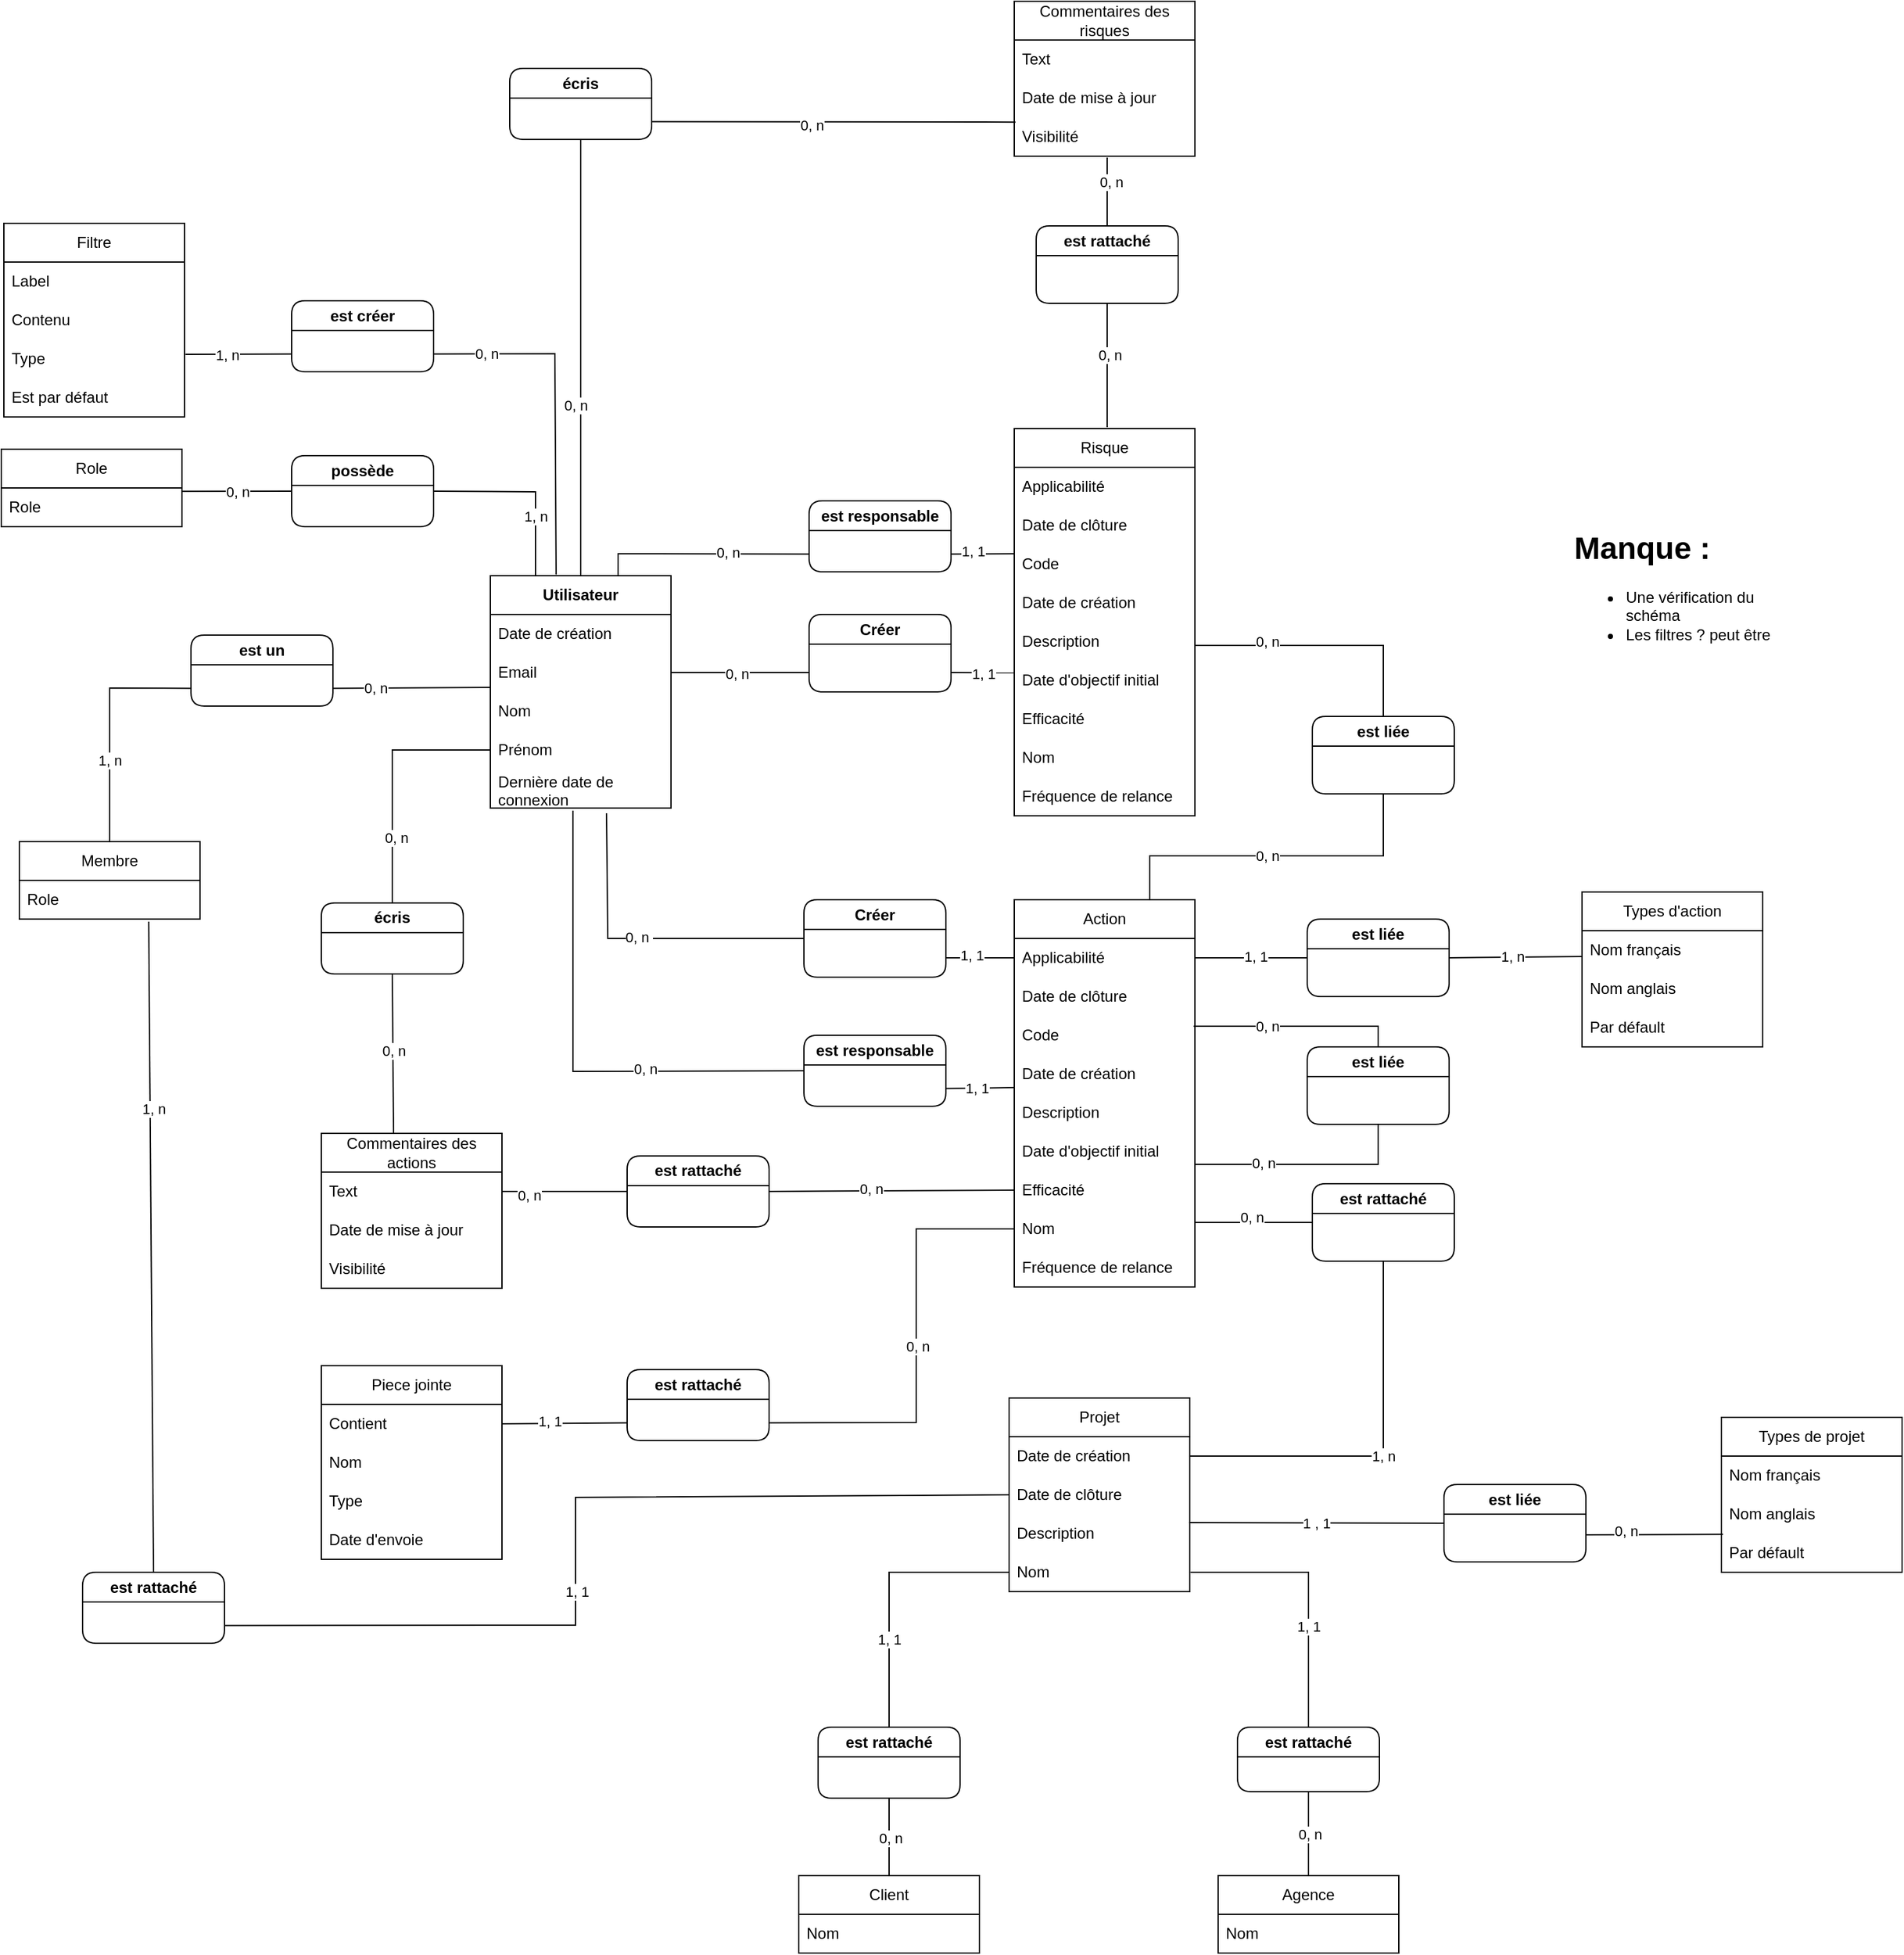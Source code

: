 <mxfile version="24.7.2" type="github">
  <diagram name="Page-1" id="ZFdJO0pUZejw7BOOQ6NN">
    <mxGraphModel dx="1592" dy="2177" grid="0" gridSize="10" guides="1" tooltips="1" connect="1" arrows="1" fold="1" page="1" pageScale="1" pageWidth="827" pageHeight="1169" math="0" shadow="0">
      <root>
        <mxCell id="0" />
        <mxCell id="1" parent="0" />
        <mxCell id="-3NsN8BFS7H7RR-9jjn--8" value="Créer" style="swimlane;whiteSpace=wrap;html=1;rounded=1;" parent="1" vertex="1">
          <mxGeometry x="631" y="344" width="110" height="60" as="geometry" />
        </mxCell>
        <mxCell id="-3NsN8BFS7H7RR-9jjn--9" value="" style="endArrow=none;html=1;rounded=0;exitX=0.643;exitY=1.133;exitDx=0;exitDy=0;entryX=0;entryY=0.5;entryDx=0;entryDy=0;exitPerimeter=0;" parent="1" source="-3NsN8BFS7H7RR-9jjn--22" target="-3NsN8BFS7H7RR-9jjn--8" edge="1">
          <mxGeometry width="50" height="50" relative="1" as="geometry">
            <mxPoint x="190" y="115" as="sourcePoint" />
            <mxPoint x="260" y="115" as="targetPoint" />
            <Array as="points">
              <mxPoint x="479" y="374" />
            </Array>
          </mxGeometry>
        </mxCell>
        <mxCell id="-3NsN8BFS7H7RR-9jjn--23" value="0, n&amp;nbsp;" style="edgeLabel;html=1;align=center;verticalAlign=middle;resizable=0;points=[];" parent="-3NsN8BFS7H7RR-9jjn--9" vertex="1" connectable="0">
          <mxGeometry x="-0.032" y="1" relative="1" as="geometry">
            <mxPoint as="offset" />
          </mxGeometry>
        </mxCell>
        <mxCell id="-3NsN8BFS7H7RR-9jjn--10" value="" style="endArrow=none;html=1;rounded=0;exitX=1;exitY=0.75;exitDx=0;exitDy=0;entryX=0;entryY=0.5;entryDx=0;entryDy=0;" parent="1" source="-3NsN8BFS7H7RR-9jjn--8" target="-3NsN8BFS7H7RR-9jjn--17" edge="1">
          <mxGeometry width="50" height="50" relative="1" as="geometry">
            <mxPoint x="370" y="114.66" as="sourcePoint" />
            <mxPoint x="791" y="407" as="targetPoint" />
          </mxGeometry>
        </mxCell>
        <mxCell id="-3NsN8BFS7H7RR-9jjn--24" value="1, 1" style="edgeLabel;html=1;align=center;verticalAlign=middle;resizable=0;points=[];" parent="-3NsN8BFS7H7RR-9jjn--10" vertex="1" connectable="0">
          <mxGeometry x="-0.256" y="2" relative="1" as="geometry">
            <mxPoint as="offset" />
          </mxGeometry>
        </mxCell>
        <mxCell id="-3NsN8BFS7H7RR-9jjn--12" value="&lt;b&gt;Utilisateur&lt;/b&gt;" style="swimlane;fontStyle=0;childLayout=stackLayout;horizontal=1;startSize=30;horizontalStack=0;resizeParent=1;resizeParentMax=0;resizeLast=0;collapsible=1;marginBottom=0;whiteSpace=wrap;html=1;" parent="1" vertex="1">
          <mxGeometry x="388" y="93" width="140" height="180" as="geometry" />
        </mxCell>
        <mxCell id="-3NsN8BFS7H7RR-9jjn--13" value="Date de création" style="text;strokeColor=none;fillColor=none;align=left;verticalAlign=middle;spacingLeft=4;spacingRight=4;overflow=hidden;points=[[0,0.5],[1,0.5]];portConstraint=eastwest;rotatable=0;whiteSpace=wrap;html=1;" parent="-3NsN8BFS7H7RR-9jjn--12" vertex="1">
          <mxGeometry y="30" width="140" height="30" as="geometry" />
        </mxCell>
        <mxCell id="-3NsN8BFS7H7RR-9jjn--14" value="Email" style="text;strokeColor=none;fillColor=none;align=left;verticalAlign=middle;spacingLeft=4;spacingRight=4;overflow=hidden;points=[[0,0.5],[1,0.5]];portConstraint=eastwest;rotatable=0;whiteSpace=wrap;html=1;" parent="-3NsN8BFS7H7RR-9jjn--12" vertex="1">
          <mxGeometry y="60" width="140" height="30" as="geometry" />
        </mxCell>
        <mxCell id="-3NsN8BFS7H7RR-9jjn--20" value="Nom" style="text;strokeColor=none;fillColor=none;align=left;verticalAlign=middle;spacingLeft=4;spacingRight=4;overflow=hidden;points=[[0,0.5],[1,0.5]];portConstraint=eastwest;rotatable=0;whiteSpace=wrap;html=1;" parent="-3NsN8BFS7H7RR-9jjn--12" vertex="1">
          <mxGeometry y="90" width="140" height="30" as="geometry" />
        </mxCell>
        <mxCell id="-3NsN8BFS7H7RR-9jjn--21" value="Prénom" style="text;strokeColor=none;fillColor=none;align=left;verticalAlign=middle;spacingLeft=4;spacingRight=4;overflow=hidden;points=[[0,0.5],[1,0.5]];portConstraint=eastwest;rotatable=0;whiteSpace=wrap;html=1;" parent="-3NsN8BFS7H7RR-9jjn--12" vertex="1">
          <mxGeometry y="120" width="140" height="30" as="geometry" />
        </mxCell>
        <mxCell id="-3NsN8BFS7H7RR-9jjn--22" value="Dernière date de connexion" style="text;strokeColor=none;fillColor=none;align=left;verticalAlign=middle;spacingLeft=4;spacingRight=4;overflow=hidden;points=[[0,0.5],[1,0.5]];portConstraint=eastwest;rotatable=0;whiteSpace=wrap;html=1;" parent="-3NsN8BFS7H7RR-9jjn--12" vertex="1">
          <mxGeometry y="150" width="140" height="30" as="geometry" />
        </mxCell>
        <mxCell id="-3NsN8BFS7H7RR-9jjn--16" value="Action" style="swimlane;fontStyle=0;childLayout=stackLayout;horizontal=1;startSize=30;horizontalStack=0;resizeParent=1;resizeParentMax=0;resizeLast=0;collapsible=1;marginBottom=0;whiteSpace=wrap;html=1;" parent="1" vertex="1">
          <mxGeometry x="794" y="344" width="140" height="300" as="geometry" />
        </mxCell>
        <mxCell id="-3NsN8BFS7H7RR-9jjn--17" value="Applicabilité" style="text;strokeColor=none;fillColor=none;align=left;verticalAlign=middle;spacingLeft=4;spacingRight=4;overflow=hidden;points=[[0,0.5],[1,0.5]];portConstraint=eastwest;rotatable=0;whiteSpace=wrap;html=1;" parent="-3NsN8BFS7H7RR-9jjn--16" vertex="1">
          <mxGeometry y="30" width="140" height="30" as="geometry" />
        </mxCell>
        <mxCell id="-3NsN8BFS7H7RR-9jjn--18" value="Date de clôture" style="text;strokeColor=none;fillColor=none;align=left;verticalAlign=middle;spacingLeft=4;spacingRight=4;overflow=hidden;points=[[0,0.5],[1,0.5]];portConstraint=eastwest;rotatable=0;whiteSpace=wrap;html=1;" parent="-3NsN8BFS7H7RR-9jjn--16" vertex="1">
          <mxGeometry y="60" width="140" height="30" as="geometry" />
        </mxCell>
        <mxCell id="-3NsN8BFS7H7RR-9jjn--30" value="Code" style="text;strokeColor=none;fillColor=none;align=left;verticalAlign=middle;spacingLeft=4;spacingRight=4;overflow=hidden;points=[[0,0.5],[1,0.5]];portConstraint=eastwest;rotatable=0;whiteSpace=wrap;html=1;" parent="-3NsN8BFS7H7RR-9jjn--16" vertex="1">
          <mxGeometry y="90" width="140" height="30" as="geometry" />
        </mxCell>
        <mxCell id="-3NsN8BFS7H7RR-9jjn--31" value="Date de création" style="text;strokeColor=none;fillColor=none;align=left;verticalAlign=middle;spacingLeft=4;spacingRight=4;overflow=hidden;points=[[0,0.5],[1,0.5]];portConstraint=eastwest;rotatable=0;whiteSpace=wrap;html=1;" parent="-3NsN8BFS7H7RR-9jjn--16" vertex="1">
          <mxGeometry y="120" width="140" height="30" as="geometry" />
        </mxCell>
        <mxCell id="-3NsN8BFS7H7RR-9jjn--32" value="Description" style="text;strokeColor=none;fillColor=none;align=left;verticalAlign=middle;spacingLeft=4;spacingRight=4;overflow=hidden;points=[[0,0.5],[1,0.5]];portConstraint=eastwest;rotatable=0;whiteSpace=wrap;html=1;" parent="-3NsN8BFS7H7RR-9jjn--16" vertex="1">
          <mxGeometry y="150" width="140" height="30" as="geometry" />
        </mxCell>
        <mxCell id="-3NsN8BFS7H7RR-9jjn--34" value="Date d&#39;objectif initial" style="text;strokeColor=none;fillColor=none;align=left;verticalAlign=middle;spacingLeft=4;spacingRight=4;overflow=hidden;points=[[0,0.5],[1,0.5]];portConstraint=eastwest;rotatable=0;whiteSpace=wrap;html=1;" parent="-3NsN8BFS7H7RR-9jjn--16" vertex="1">
          <mxGeometry y="180" width="140" height="30" as="geometry" />
        </mxCell>
        <mxCell id="-3NsN8BFS7H7RR-9jjn--33" value="Efficacité" style="text;strokeColor=none;fillColor=none;align=left;verticalAlign=middle;spacingLeft=4;spacingRight=4;overflow=hidden;points=[[0,0.5],[1,0.5]];portConstraint=eastwest;rotatable=0;whiteSpace=wrap;html=1;" parent="-3NsN8BFS7H7RR-9jjn--16" vertex="1">
          <mxGeometry y="210" width="140" height="30" as="geometry" />
        </mxCell>
        <mxCell id="-3NsN8BFS7H7RR-9jjn--35" value="Nom" style="text;strokeColor=none;fillColor=none;align=left;verticalAlign=middle;spacingLeft=4;spacingRight=4;overflow=hidden;points=[[0,0.5],[1,0.5]];portConstraint=eastwest;rotatable=0;whiteSpace=wrap;html=1;" parent="-3NsN8BFS7H7RR-9jjn--16" vertex="1">
          <mxGeometry y="240" width="140" height="30" as="geometry" />
        </mxCell>
        <mxCell id="-3NsN8BFS7H7RR-9jjn--19" value="Fréquence de relance" style="text;strokeColor=none;fillColor=none;align=left;verticalAlign=middle;spacingLeft=4;spacingRight=4;overflow=hidden;points=[[0,0.5],[1,0.5]];portConstraint=eastwest;rotatable=0;whiteSpace=wrap;html=1;" parent="-3NsN8BFS7H7RR-9jjn--16" vertex="1">
          <mxGeometry y="270" width="140" height="30" as="geometry" />
        </mxCell>
        <mxCell id="-3NsN8BFS7H7RR-9jjn--25" value="Types d&#39;action" style="swimlane;fontStyle=0;childLayout=stackLayout;horizontal=1;startSize=30;horizontalStack=0;resizeParent=1;resizeParentMax=0;resizeLast=0;collapsible=1;marginBottom=0;whiteSpace=wrap;html=1;" parent="1" vertex="1">
          <mxGeometry x="1234" y="338" width="140" height="120" as="geometry" />
        </mxCell>
        <mxCell id="-3NsN8BFS7H7RR-9jjn--26" value="Nom français" style="text;strokeColor=none;fillColor=none;align=left;verticalAlign=middle;spacingLeft=4;spacingRight=4;overflow=hidden;points=[[0,0.5],[1,0.5]];portConstraint=eastwest;rotatable=0;whiteSpace=wrap;html=1;" parent="-3NsN8BFS7H7RR-9jjn--25" vertex="1">
          <mxGeometry y="30" width="140" height="30" as="geometry" />
        </mxCell>
        <mxCell id="-3NsN8BFS7H7RR-9jjn--27" value="Nom anglais" style="text;strokeColor=none;fillColor=none;align=left;verticalAlign=middle;spacingLeft=4;spacingRight=4;overflow=hidden;points=[[0,0.5],[1,0.5]];portConstraint=eastwest;rotatable=0;whiteSpace=wrap;html=1;" parent="-3NsN8BFS7H7RR-9jjn--25" vertex="1">
          <mxGeometry y="60" width="140" height="30" as="geometry" />
        </mxCell>
        <mxCell id="-3NsN8BFS7H7RR-9jjn--28" value="Par défault" style="text;strokeColor=none;fillColor=none;align=left;verticalAlign=middle;spacingLeft=4;spacingRight=4;overflow=hidden;points=[[0,0.5],[1,0.5]];portConstraint=eastwest;rotatable=0;whiteSpace=wrap;html=1;" parent="-3NsN8BFS7H7RR-9jjn--25" vertex="1">
          <mxGeometry y="90" width="140" height="30" as="geometry" />
        </mxCell>
        <mxCell id="-3NsN8BFS7H7RR-9jjn--36" value="est liée" style="swimlane;whiteSpace=wrap;html=1;rounded=1;" parent="1" vertex="1">
          <mxGeometry x="1021" y="359" width="110" height="60" as="geometry">
            <mxRectangle x="650" y="70" width="80" height="30" as="alternateBounds" />
          </mxGeometry>
        </mxCell>
        <mxCell id="-3NsN8BFS7H7RR-9jjn--37" value="" style="endArrow=none;html=1;rounded=0;entryX=0;entryY=0.5;entryDx=0;entryDy=0;exitX=1;exitY=0.5;exitDx=0;exitDy=0;" parent="1" source="-3NsN8BFS7H7RR-9jjn--17" target="-3NsN8BFS7H7RR-9jjn--36" edge="1">
          <mxGeometry width="50" height="50" relative="1" as="geometry">
            <mxPoint x="1225" y="426" as="sourcePoint" />
            <mxPoint x="1291" y="426" as="targetPoint" />
          </mxGeometry>
        </mxCell>
        <mxCell id="-3NsN8BFS7H7RR-9jjn--40" value="1, 1" style="edgeLabel;html=1;align=center;verticalAlign=middle;resizable=0;points=[];" parent="-3NsN8BFS7H7RR-9jjn--37" vertex="1" connectable="0">
          <mxGeometry x="-0.056" y="1" relative="1" as="geometry">
            <mxPoint x="6" as="offset" />
          </mxGeometry>
        </mxCell>
        <mxCell id="-3NsN8BFS7H7RR-9jjn--39" value="" style="endArrow=none;html=1;rounded=0;entryX=0;entryY=0.667;entryDx=0;entryDy=0;entryPerimeter=0;exitX=1;exitY=0.5;exitDx=0;exitDy=0;" parent="1" source="-3NsN8BFS7H7RR-9jjn--36" target="-3NsN8BFS7H7RR-9jjn--26" edge="1">
          <mxGeometry width="50" height="50" relative="1" as="geometry">
            <mxPoint x="1141" y="419" as="sourcePoint" />
            <mxPoint x="1207.44" y="418.67" as="targetPoint" />
          </mxGeometry>
        </mxCell>
        <mxCell id="-3NsN8BFS7H7RR-9jjn--41" value="1, n" style="edgeLabel;html=1;align=center;verticalAlign=middle;resizable=0;points=[];" parent="-3NsN8BFS7H7RR-9jjn--39" vertex="1" connectable="0">
          <mxGeometry x="-0.047" y="1" relative="1" as="geometry">
            <mxPoint as="offset" />
          </mxGeometry>
        </mxCell>
        <mxCell id="-3NsN8BFS7H7RR-9jjn--52" value="est responsable" style="swimlane;whiteSpace=wrap;html=1;rounded=1;" parent="1" vertex="1">
          <mxGeometry x="631" y="449" width="110" height="55" as="geometry" />
        </mxCell>
        <mxCell id="-3NsN8BFS7H7RR-9jjn--55" value="" style="endArrow=none;html=1;rounded=0;exitX=0;exitY=0.5;exitDx=0;exitDy=0;entryX=0.457;entryY=1.067;entryDx=0;entryDy=0;entryPerimeter=0;" parent="1" source="-3NsN8BFS7H7RR-9jjn--52" target="-3NsN8BFS7H7RR-9jjn--22" edge="1">
          <mxGeometry width="50" height="50" relative="1" as="geometry">
            <mxPoint x="70" y="285" as="sourcePoint" />
            <mxPoint x="588" y="485" as="targetPoint" />
            <Array as="points">
              <mxPoint x="452" y="477" />
            </Array>
          </mxGeometry>
        </mxCell>
        <mxCell id="-3NsN8BFS7H7RR-9jjn--57" value="0, n" style="edgeLabel;html=1;align=center;verticalAlign=middle;resizable=0;points=[];" parent="-3NsN8BFS7H7RR-9jjn--55" vertex="1" connectable="0">
          <mxGeometry x="-0.354" y="-2" relative="1" as="geometry">
            <mxPoint as="offset" />
          </mxGeometry>
        </mxCell>
        <mxCell id="-3NsN8BFS7H7RR-9jjn--56" value="" style="endArrow=none;html=1;rounded=0;exitX=1;exitY=0.75;exitDx=0;exitDy=0;entryX=-0.003;entryY=0.852;entryDx=0;entryDy=0;entryPerimeter=0;" parent="1" source="-3NsN8BFS7H7RR-9jjn--52" target="-3NsN8BFS7H7RR-9jjn--31" edge="1">
          <mxGeometry width="50" height="50" relative="1" as="geometry">
            <mxPoint x="400" y="355" as="sourcePoint" />
            <mxPoint x="450" y="305" as="targetPoint" />
          </mxGeometry>
        </mxCell>
        <mxCell id="-3NsN8BFS7H7RR-9jjn--58" value="1, 1" style="edgeLabel;html=1;align=center;verticalAlign=middle;resizable=0;points=[];" parent="-3NsN8BFS7H7RR-9jjn--56" vertex="1" connectable="0">
          <mxGeometry x="-0.081" relative="1" as="geometry">
            <mxPoint as="offset" />
          </mxGeometry>
        </mxCell>
        <mxCell id="E-85xq4SFrMvQbJ6x1ry-11" value="Projet" style="swimlane;fontStyle=0;childLayout=stackLayout;horizontal=1;startSize=30;horizontalStack=0;resizeParent=1;resizeParentMax=0;resizeLast=0;collapsible=1;marginBottom=0;whiteSpace=wrap;html=1;" parent="1" vertex="1">
          <mxGeometry x="790" y="730" width="140" height="150" as="geometry" />
        </mxCell>
        <mxCell id="E-85xq4SFrMvQbJ6x1ry-22" value="Date de création" style="text;strokeColor=none;fillColor=none;align=left;verticalAlign=middle;spacingLeft=4;spacingRight=4;overflow=hidden;points=[[0,0.5],[1,0.5]];portConstraint=eastwest;rotatable=0;whiteSpace=wrap;html=1;" parent="E-85xq4SFrMvQbJ6x1ry-11" vertex="1">
          <mxGeometry y="30" width="140" height="30" as="geometry" />
        </mxCell>
        <mxCell id="E-85xq4SFrMvQbJ6x1ry-13" value="Date de clôture" style="text;strokeColor=none;fillColor=none;align=left;verticalAlign=middle;spacingLeft=4;spacingRight=4;overflow=hidden;points=[[0,0.5],[1,0.5]];portConstraint=eastwest;rotatable=0;whiteSpace=wrap;html=1;" parent="E-85xq4SFrMvQbJ6x1ry-11" vertex="1">
          <mxGeometry y="60" width="140" height="30" as="geometry" />
        </mxCell>
        <mxCell id="E-85xq4SFrMvQbJ6x1ry-14" value="Description" style="text;strokeColor=none;fillColor=none;align=left;verticalAlign=middle;spacingLeft=4;spacingRight=4;overflow=hidden;points=[[0,0.5],[1,0.5]];portConstraint=eastwest;rotatable=0;whiteSpace=wrap;html=1;" parent="E-85xq4SFrMvQbJ6x1ry-11" vertex="1">
          <mxGeometry y="90" width="140" height="30" as="geometry" />
        </mxCell>
        <mxCell id="E-85xq4SFrMvQbJ6x1ry-17" value="Nom" style="text;strokeColor=none;fillColor=none;align=left;verticalAlign=middle;spacingLeft=4;spacingRight=4;overflow=hidden;points=[[0,0.5],[1,0.5]];portConstraint=eastwest;rotatable=0;whiteSpace=wrap;html=1;" parent="E-85xq4SFrMvQbJ6x1ry-11" vertex="1">
          <mxGeometry y="120" width="140" height="30" as="geometry" />
        </mxCell>
        <mxCell id="E-85xq4SFrMvQbJ6x1ry-23" value="Client" style="swimlane;fontStyle=0;childLayout=stackLayout;horizontal=1;startSize=30;horizontalStack=0;resizeParent=1;resizeParentMax=0;resizeLast=0;collapsible=1;marginBottom=0;whiteSpace=wrap;html=1;" parent="1" vertex="1">
          <mxGeometry x="627" y="1100" width="140" height="60" as="geometry" />
        </mxCell>
        <mxCell id="E-85xq4SFrMvQbJ6x1ry-24" value="Nom" style="text;strokeColor=none;fillColor=none;align=left;verticalAlign=middle;spacingLeft=4;spacingRight=4;overflow=hidden;points=[[0,0.5],[1,0.5]];portConstraint=eastwest;rotatable=0;whiteSpace=wrap;html=1;" parent="E-85xq4SFrMvQbJ6x1ry-23" vertex="1">
          <mxGeometry y="30" width="140" height="30" as="geometry" />
        </mxCell>
        <mxCell id="E-85xq4SFrMvQbJ6x1ry-27" value="est rattaché" style="swimlane;whiteSpace=wrap;html=1;rounded=1;" parent="1" vertex="1">
          <mxGeometry x="642" y="985" width="110" height="55" as="geometry" />
        </mxCell>
        <mxCell id="E-85xq4SFrMvQbJ6x1ry-33" value="" style="endArrow=none;html=1;rounded=0;entryX=0.5;entryY=0;entryDx=0;entryDy=0;exitX=0;exitY=0.5;exitDx=0;exitDy=0;" parent="1" source="E-85xq4SFrMvQbJ6x1ry-17" target="E-85xq4SFrMvQbJ6x1ry-27" edge="1">
          <mxGeometry width="50" height="50" relative="1" as="geometry">
            <mxPoint x="790" y="870" as="sourcePoint" />
            <mxPoint x="740" y="950" as="targetPoint" />
            <Array as="points">
              <mxPoint x="697" y="865" />
            </Array>
          </mxGeometry>
        </mxCell>
        <mxCell id="E-85xq4SFrMvQbJ6x1ry-35" value="1, 1" style="edgeLabel;html=1;align=center;verticalAlign=middle;resizable=0;points=[];" parent="E-85xq4SFrMvQbJ6x1ry-33" vertex="1" connectable="0">
          <mxGeometry x="-0.133" y="3" relative="1" as="geometry">
            <mxPoint x="-1" y="49" as="offset" />
          </mxGeometry>
        </mxCell>
        <mxCell id="E-85xq4SFrMvQbJ6x1ry-34" value="" style="endArrow=none;html=1;rounded=0;entryX=0;entryY=0.5;entryDx=0;entryDy=0;exitX=0.5;exitY=1;exitDx=0;exitDy=0;" parent="1" source="E-85xq4SFrMvQbJ6x1ry-27" edge="1">
          <mxGeometry width="50" height="50" relative="1" as="geometry">
            <mxPoint x="630" y="1060" as="sourcePoint" />
            <mxPoint x="697" y="1100" as="targetPoint" />
          </mxGeometry>
        </mxCell>
        <mxCell id="E-85xq4SFrMvQbJ6x1ry-36" value="0, n" style="edgeLabel;html=1;align=center;verticalAlign=middle;resizable=0;points=[];" parent="E-85xq4SFrMvQbJ6x1ry-34" vertex="1" connectable="0">
          <mxGeometry x="0.019" y="1" relative="1" as="geometry">
            <mxPoint as="offset" />
          </mxGeometry>
        </mxCell>
        <mxCell id="E-85xq4SFrMvQbJ6x1ry-43" value="Agence" style="swimlane;fontStyle=0;childLayout=stackLayout;horizontal=1;startSize=30;horizontalStack=0;resizeParent=1;resizeParentMax=0;resizeLast=0;collapsible=1;marginBottom=0;whiteSpace=wrap;html=1;" parent="1" vertex="1">
          <mxGeometry x="952" y="1100" width="140" height="60" as="geometry" />
        </mxCell>
        <mxCell id="E-85xq4SFrMvQbJ6x1ry-44" value="Nom" style="text;strokeColor=none;fillColor=none;align=left;verticalAlign=middle;spacingLeft=4;spacingRight=4;overflow=hidden;points=[[0,0.5],[1,0.5]];portConstraint=eastwest;rotatable=0;whiteSpace=wrap;html=1;" parent="E-85xq4SFrMvQbJ6x1ry-43" vertex="1">
          <mxGeometry y="30" width="140" height="30" as="geometry" />
        </mxCell>
        <mxCell id="E-85xq4SFrMvQbJ6x1ry-45" value="est rattaché" style="swimlane;whiteSpace=wrap;html=1;rounded=1;" parent="1" vertex="1">
          <mxGeometry x="967" y="985" width="110" height="50" as="geometry" />
        </mxCell>
        <mxCell id="E-85xq4SFrMvQbJ6x1ry-46" value="" style="endArrow=none;html=1;rounded=0;entryX=0.5;entryY=0;entryDx=0;entryDy=0;exitX=1.005;exitY=0.498;exitDx=0;exitDy=0;exitPerimeter=0;" parent="1" source="E-85xq4SFrMvQbJ6x1ry-17" target="E-85xq4SFrMvQbJ6x1ry-45" edge="1">
          <mxGeometry width="50" height="50" relative="1" as="geometry">
            <mxPoint x="930" y="873" as="sourcePoint" />
            <mxPoint x="1040" y="920" as="targetPoint" />
            <Array as="points">
              <mxPoint x="1022" y="865" />
            </Array>
          </mxGeometry>
        </mxCell>
        <mxCell id="E-85xq4SFrMvQbJ6x1ry-47" value="1, 1" style="edgeLabel;html=1;align=center;verticalAlign=middle;resizable=0;points=[];" parent="E-85xq4SFrMvQbJ6x1ry-46" vertex="1" connectable="0">
          <mxGeometry x="-0.133" y="3" relative="1" as="geometry">
            <mxPoint x="-3" y="42" as="offset" />
          </mxGeometry>
        </mxCell>
        <mxCell id="E-85xq4SFrMvQbJ6x1ry-48" value="" style="endArrow=none;html=1;rounded=0;entryX=0.5;entryY=0;entryDx=0;entryDy=0;exitX=0.5;exitY=1;exitDx=0;exitDy=0;" parent="1" source="E-85xq4SFrMvQbJ6x1ry-45" target="E-85xq4SFrMvQbJ6x1ry-43" edge="1">
          <mxGeometry width="50" height="50" relative="1" as="geometry">
            <mxPoint x="1110" y="985" as="sourcePoint" />
            <mxPoint x="1160" y="935" as="targetPoint" />
          </mxGeometry>
        </mxCell>
        <mxCell id="E-85xq4SFrMvQbJ6x1ry-49" value="0, n" style="edgeLabel;html=1;align=center;verticalAlign=middle;resizable=0;points=[];" parent="E-85xq4SFrMvQbJ6x1ry-48" vertex="1" connectable="0">
          <mxGeometry x="0.019" y="1" relative="1" as="geometry">
            <mxPoint as="offset" />
          </mxGeometry>
        </mxCell>
        <mxCell id="E-85xq4SFrMvQbJ6x1ry-51" value="est rattaché" style="swimlane;whiteSpace=wrap;html=1;rounded=1;" parent="1" vertex="1">
          <mxGeometry x="1025" y="564" width="110" height="60" as="geometry" />
        </mxCell>
        <mxCell id="E-85xq4SFrMvQbJ6x1ry-52" value="" style="endArrow=none;html=1;rounded=0;exitX=0;exitY=0.5;exitDx=0;exitDy=0;entryX=0.997;entryY=0.333;entryDx=0;entryDy=0;entryPerimeter=0;" parent="1" source="E-85xq4SFrMvQbJ6x1ry-51" target="-3NsN8BFS7H7RR-9jjn--35" edge="1">
          <mxGeometry width="50" height="50" relative="1" as="geometry">
            <mxPoint x="1025" y="592" as="sourcePoint" />
            <mxPoint x="936" y="596" as="targetPoint" />
            <Array as="points" />
          </mxGeometry>
        </mxCell>
        <mxCell id="E-85xq4SFrMvQbJ6x1ry-54" value="0, n" style="edgeLabel;html=1;align=center;verticalAlign=middle;resizable=0;points=[];" parent="E-85xq4SFrMvQbJ6x1ry-52" vertex="1" connectable="0">
          <mxGeometry x="0.631" y="-1" relative="1" as="geometry">
            <mxPoint x="27" y="-3" as="offset" />
          </mxGeometry>
        </mxCell>
        <mxCell id="E-85xq4SFrMvQbJ6x1ry-53" value="1, n" style="endArrow=none;html=1;rounded=0;exitX=1;exitY=0.5;exitDx=0;exitDy=0;entryX=0.5;entryY=1;entryDx=0;entryDy=0;" parent="1" source="E-85xq4SFrMvQbJ6x1ry-22" target="E-85xq4SFrMvQbJ6x1ry-51" edge="1">
          <mxGeometry width="50" height="50" relative="1" as="geometry">
            <mxPoint x="700" y="570" as="sourcePoint" />
            <mxPoint x="700" y="470" as="targetPoint" />
            <Array as="points">
              <mxPoint x="1080" y="775" />
            </Array>
          </mxGeometry>
        </mxCell>
        <mxCell id="bqUakioBBGIHNV2r9d7I-1" value="Risque" style="swimlane;fontStyle=0;childLayout=stackLayout;horizontal=1;startSize=30;horizontalStack=0;resizeParent=1;resizeParentMax=0;resizeLast=0;collapsible=1;marginBottom=0;whiteSpace=wrap;html=1;" parent="1" vertex="1">
          <mxGeometry x="794" y="-21" width="140" height="300" as="geometry" />
        </mxCell>
        <mxCell id="bqUakioBBGIHNV2r9d7I-2" value="Applicabilité" style="text;strokeColor=none;fillColor=none;align=left;verticalAlign=middle;spacingLeft=4;spacingRight=4;overflow=hidden;points=[[0,0.5],[1,0.5]];portConstraint=eastwest;rotatable=0;whiteSpace=wrap;html=1;" parent="bqUakioBBGIHNV2r9d7I-1" vertex="1">
          <mxGeometry y="30" width="140" height="30" as="geometry" />
        </mxCell>
        <mxCell id="bqUakioBBGIHNV2r9d7I-3" value="Date de clôture" style="text;strokeColor=none;fillColor=none;align=left;verticalAlign=middle;spacingLeft=4;spacingRight=4;overflow=hidden;points=[[0,0.5],[1,0.5]];portConstraint=eastwest;rotatable=0;whiteSpace=wrap;html=1;" parent="bqUakioBBGIHNV2r9d7I-1" vertex="1">
          <mxGeometry y="60" width="140" height="30" as="geometry" />
        </mxCell>
        <mxCell id="bqUakioBBGIHNV2r9d7I-4" value="Code" style="text;strokeColor=none;fillColor=none;align=left;verticalAlign=middle;spacingLeft=4;spacingRight=4;overflow=hidden;points=[[0,0.5],[1,0.5]];portConstraint=eastwest;rotatable=0;whiteSpace=wrap;html=1;" parent="bqUakioBBGIHNV2r9d7I-1" vertex="1">
          <mxGeometry y="90" width="140" height="30" as="geometry" />
        </mxCell>
        <mxCell id="bqUakioBBGIHNV2r9d7I-5" value="Date de création" style="text;strokeColor=none;fillColor=none;align=left;verticalAlign=middle;spacingLeft=4;spacingRight=4;overflow=hidden;points=[[0,0.5],[1,0.5]];portConstraint=eastwest;rotatable=0;whiteSpace=wrap;html=1;" parent="bqUakioBBGIHNV2r9d7I-1" vertex="1">
          <mxGeometry y="120" width="140" height="30" as="geometry" />
        </mxCell>
        <mxCell id="bqUakioBBGIHNV2r9d7I-6" value="Description" style="text;strokeColor=none;fillColor=none;align=left;verticalAlign=middle;spacingLeft=4;spacingRight=4;overflow=hidden;points=[[0,0.5],[1,0.5]];portConstraint=eastwest;rotatable=0;whiteSpace=wrap;html=1;" parent="bqUakioBBGIHNV2r9d7I-1" vertex="1">
          <mxGeometry y="150" width="140" height="30" as="geometry" />
        </mxCell>
        <mxCell id="bqUakioBBGIHNV2r9d7I-7" value="Date d&#39;objectif initial" style="text;strokeColor=none;fillColor=none;align=left;verticalAlign=middle;spacingLeft=4;spacingRight=4;overflow=hidden;points=[[0,0.5],[1,0.5]];portConstraint=eastwest;rotatable=0;whiteSpace=wrap;html=1;" parent="bqUakioBBGIHNV2r9d7I-1" vertex="1">
          <mxGeometry y="180" width="140" height="30" as="geometry" />
        </mxCell>
        <mxCell id="bqUakioBBGIHNV2r9d7I-8" value="Efficacité" style="text;strokeColor=none;fillColor=none;align=left;verticalAlign=middle;spacingLeft=4;spacingRight=4;overflow=hidden;points=[[0,0.5],[1,0.5]];portConstraint=eastwest;rotatable=0;whiteSpace=wrap;html=1;" parent="bqUakioBBGIHNV2r9d7I-1" vertex="1">
          <mxGeometry y="210" width="140" height="30" as="geometry" />
        </mxCell>
        <mxCell id="bqUakioBBGIHNV2r9d7I-9" value="Nom" style="text;strokeColor=none;fillColor=none;align=left;verticalAlign=middle;spacingLeft=4;spacingRight=4;overflow=hidden;points=[[0,0.5],[1,0.5]];portConstraint=eastwest;rotatable=0;whiteSpace=wrap;html=1;" parent="bqUakioBBGIHNV2r9d7I-1" vertex="1">
          <mxGeometry y="240" width="140" height="30" as="geometry" />
        </mxCell>
        <mxCell id="bqUakioBBGIHNV2r9d7I-10" value="Fréquence de relance" style="text;strokeColor=none;fillColor=none;align=left;verticalAlign=middle;spacingLeft=4;spacingRight=4;overflow=hidden;points=[[0,0.5],[1,0.5]];portConstraint=eastwest;rotatable=0;whiteSpace=wrap;html=1;" parent="bqUakioBBGIHNV2r9d7I-1" vertex="1">
          <mxGeometry y="270" width="140" height="30" as="geometry" />
        </mxCell>
        <mxCell id="bqUakioBBGIHNV2r9d7I-11" value="Créer" style="swimlane;whiteSpace=wrap;html=1;rounded=1;" parent="1" vertex="1">
          <mxGeometry x="635" y="123" width="110" height="60" as="geometry" />
        </mxCell>
        <mxCell id="bqUakioBBGIHNV2r9d7I-16" value="est responsable" style="swimlane;whiteSpace=wrap;html=1;rounded=1;" parent="1" vertex="1">
          <mxGeometry x="635" y="35" width="110" height="55" as="geometry">
            <mxRectangle x="635" y="35" width="120" height="26" as="alternateBounds" />
          </mxGeometry>
        </mxCell>
        <mxCell id="bqUakioBBGIHNV2r9d7I-21" value="" style="endArrow=none;html=1;rounded=0;exitX=1;exitY=0.5;exitDx=0;exitDy=0;entryX=0;entryY=0.75;entryDx=0;entryDy=0;" parent="1" source="-3NsN8BFS7H7RR-9jjn--14" target="bqUakioBBGIHNV2r9d7I-11" edge="1">
          <mxGeometry width="50" height="50" relative="1" as="geometry">
            <mxPoint x="528" y="140" as="sourcePoint" />
            <mxPoint x="634" y="140" as="targetPoint" />
          </mxGeometry>
        </mxCell>
        <mxCell id="bqUakioBBGIHNV2r9d7I-27" value="0, n" style="edgeLabel;html=1;align=center;verticalAlign=middle;resizable=0;points=[];" parent="bqUakioBBGIHNV2r9d7I-21" vertex="1" connectable="0">
          <mxGeometry x="-0.054" y="-1" relative="1" as="geometry">
            <mxPoint as="offset" />
          </mxGeometry>
        </mxCell>
        <mxCell id="bqUakioBBGIHNV2r9d7I-22" value="" style="endArrow=none;html=1;rounded=0;entryX=-0.001;entryY=0.306;entryDx=0;entryDy=0;entryPerimeter=0;exitX=1;exitY=0.75;exitDx=0;exitDy=0;" parent="1" source="bqUakioBBGIHNV2r9d7I-11" target="bqUakioBBGIHNV2r9d7I-7" edge="1">
          <mxGeometry width="50" height="50" relative="1" as="geometry">
            <mxPoint x="766" y="143" as="sourcePoint" />
            <mxPoint x="794" y="167" as="targetPoint" />
          </mxGeometry>
        </mxCell>
        <mxCell id="bqUakioBBGIHNV2r9d7I-29" value="1, 1" style="edgeLabel;html=1;align=center;verticalAlign=middle;resizable=0;points=[];" parent="bqUakioBBGIHNV2r9d7I-22" vertex="1" connectable="0">
          <mxGeometry x="0.008" y="-1" relative="1" as="geometry">
            <mxPoint as="offset" />
          </mxGeometry>
        </mxCell>
        <mxCell id="bqUakioBBGIHNV2r9d7I-23" value="" style="endArrow=none;html=1;rounded=0;entryX=0;entryY=0.75;entryDx=0;entryDy=0;exitX=0.707;exitY=0;exitDx=0;exitDy=0;exitPerimeter=0;" parent="1" source="-3NsN8BFS7H7RR-9jjn--12" target="bqUakioBBGIHNV2r9d7I-16" edge="1">
          <mxGeometry width="50" height="50" relative="1" as="geometry">
            <mxPoint x="487" y="89" as="sourcePoint" />
            <mxPoint x="487" y="63" as="targetPoint" />
            <Array as="points">
              <mxPoint x="487" y="76" />
            </Array>
          </mxGeometry>
        </mxCell>
        <mxCell id="bqUakioBBGIHNV2r9d7I-26" value="0, n" style="edgeLabel;html=1;align=center;verticalAlign=middle;resizable=0;points=[];" parent="bqUakioBBGIHNV2r9d7I-23" vertex="1" connectable="0">
          <mxGeometry x="0.233" y="1" relative="1" as="geometry">
            <mxPoint as="offset" />
          </mxGeometry>
        </mxCell>
        <mxCell id="bqUakioBBGIHNV2r9d7I-25" value="" style="endArrow=none;html=1;rounded=0;exitX=1;exitY=0.75;exitDx=0;exitDy=0;" parent="1" source="bqUakioBBGIHNV2r9d7I-16" edge="1">
          <mxGeometry width="50" height="50" relative="1" as="geometry">
            <mxPoint x="752" y="65" as="sourcePoint" />
            <mxPoint x="794" y="76" as="targetPoint" />
          </mxGeometry>
        </mxCell>
        <mxCell id="bqUakioBBGIHNV2r9d7I-28" value="1, 1" style="edgeLabel;html=1;align=center;verticalAlign=middle;resizable=0;points=[];" parent="bqUakioBBGIHNV2r9d7I-25" vertex="1" connectable="0">
          <mxGeometry x="-0.304" y="2" relative="1" as="geometry">
            <mxPoint as="offset" />
          </mxGeometry>
        </mxCell>
        <mxCell id="bqUakioBBGIHNV2r9d7I-30" value="est liée" style="swimlane;whiteSpace=wrap;html=1;rounded=1;" parent="1" vertex="1">
          <mxGeometry x="1021" y="458" width="110" height="60" as="geometry">
            <mxRectangle x="650" y="70" width="80" height="30" as="alternateBounds" />
          </mxGeometry>
        </mxCell>
        <mxCell id="bqUakioBBGIHNV2r9d7I-35" value="" style="endArrow=none;html=1;rounded=0;entryX=0.5;entryY=1;entryDx=0;entryDy=0;exitX=1;exitY=0.832;exitDx=0;exitDy=0;exitPerimeter=0;" parent="1" source="-3NsN8BFS7H7RR-9jjn--34" target="bqUakioBBGIHNV2r9d7I-30" edge="1">
          <mxGeometry width="50" height="50" relative="1" as="geometry">
            <mxPoint x="934" y="554" as="sourcePoint" />
            <mxPoint x="984" y="504" as="targetPoint" />
            <Array as="points">
              <mxPoint x="1076" y="549" />
            </Array>
          </mxGeometry>
        </mxCell>
        <mxCell id="bqUakioBBGIHNV2r9d7I-37" value="0, n" style="edgeLabel;html=1;align=center;verticalAlign=middle;resizable=0;points=[];" parent="bqUakioBBGIHNV2r9d7I-35" vertex="1" connectable="0">
          <mxGeometry x="-0.391" y="1" relative="1" as="geometry">
            <mxPoint as="offset" />
          </mxGeometry>
        </mxCell>
        <mxCell id="bqUakioBBGIHNV2r9d7I-36" value="" style="endArrow=none;html=1;rounded=0;entryX=0.5;entryY=0;entryDx=0;entryDy=0;exitX=0.993;exitY=0.267;exitDx=0;exitDy=0;exitPerimeter=0;" parent="1" source="-3NsN8BFS7H7RR-9jjn--30" target="bqUakioBBGIHNV2r9d7I-30" edge="1">
          <mxGeometry width="50" height="50" relative="1" as="geometry">
            <mxPoint x="934" y="458" as="sourcePoint" />
            <mxPoint x="984" y="408" as="targetPoint" />
            <Array as="points">
              <mxPoint x="1076" y="442" />
            </Array>
          </mxGeometry>
        </mxCell>
        <mxCell id="bqUakioBBGIHNV2r9d7I-38" value="0, n" style="edgeLabel;html=1;align=center;verticalAlign=middle;resizable=0;points=[];" parent="bqUakioBBGIHNV2r9d7I-36" vertex="1" connectable="0">
          <mxGeometry x="-0.292" relative="1" as="geometry">
            <mxPoint as="offset" />
          </mxGeometry>
        </mxCell>
        <mxCell id="bqUakioBBGIHNV2r9d7I-39" value="est liée" style="swimlane;whiteSpace=wrap;html=1;rounded=1;" parent="1" vertex="1">
          <mxGeometry x="1025" y="202" width="110" height="60" as="geometry">
            <mxRectangle x="650" y="70" width="80" height="30" as="alternateBounds" />
          </mxGeometry>
        </mxCell>
        <mxCell id="bqUakioBBGIHNV2r9d7I-40" value="" style="endArrow=none;html=1;rounded=0;entryX=0.5;entryY=0;entryDx=0;entryDy=0;" parent="1" target="bqUakioBBGIHNV2r9d7I-39" edge="1">
          <mxGeometry width="50" height="50" relative="1" as="geometry">
            <mxPoint x="934" y="147" as="sourcePoint" />
            <mxPoint x="984" y="97" as="targetPoint" />
            <Array as="points">
              <mxPoint x="1080" y="147" />
            </Array>
          </mxGeometry>
        </mxCell>
        <mxCell id="bqUakioBBGIHNV2r9d7I-43" value="0, n" style="edgeLabel;html=1;align=center;verticalAlign=middle;resizable=0;points=[];" parent="bqUakioBBGIHNV2r9d7I-40" vertex="1" connectable="0">
          <mxGeometry x="-0.443" y="3" relative="1" as="geometry">
            <mxPoint as="offset" />
          </mxGeometry>
        </mxCell>
        <mxCell id="bqUakioBBGIHNV2r9d7I-41" value="" style="endArrow=none;html=1;rounded=0;entryX=0.5;entryY=1;entryDx=0;entryDy=0;exitX=0.75;exitY=0;exitDx=0;exitDy=0;" parent="1" source="-3NsN8BFS7H7RR-9jjn--16" target="bqUakioBBGIHNV2r9d7I-39" edge="1">
          <mxGeometry width="50" height="50" relative="1" as="geometry">
            <mxPoint x="934" y="359" as="sourcePoint" />
            <mxPoint x="984" y="309" as="targetPoint" />
            <Array as="points">
              <mxPoint x="899" y="310" />
              <mxPoint x="1080" y="310" />
            </Array>
          </mxGeometry>
        </mxCell>
        <mxCell id="bqUakioBBGIHNV2r9d7I-42" value="0, n" style="edgeLabel;html=1;align=center;verticalAlign=middle;resizable=0;points=[];" parent="bqUakioBBGIHNV2r9d7I-41" vertex="1" connectable="0">
          <mxGeometry x="-0.049" relative="1" as="geometry">
            <mxPoint as="offset" />
          </mxGeometry>
        </mxCell>
        <mxCell id="bqUakioBBGIHNV2r9d7I-44" value="est liée" style="swimlane;whiteSpace=wrap;html=1;rounded=1;" parent="1" vertex="1">
          <mxGeometry x="1127" y="797" width="110" height="60" as="geometry">
            <mxRectangle x="650" y="70" width="80" height="30" as="alternateBounds" />
          </mxGeometry>
        </mxCell>
        <mxCell id="bqUakioBBGIHNV2r9d7I-45" value="1 , 1" style="endArrow=none;html=1;rounded=0;entryX=0;entryY=0.5;entryDx=0;entryDy=0;exitX=0.996;exitY=0.218;exitDx=0;exitDy=0;exitPerimeter=0;" parent="1" source="E-85xq4SFrMvQbJ6x1ry-14" target="bqUakioBBGIHNV2r9d7I-44" edge="1">
          <mxGeometry width="50" height="50" relative="1" as="geometry">
            <mxPoint x="952" y="837" as="sourcePoint" />
            <mxPoint x="1002" y="787" as="targetPoint" />
          </mxGeometry>
        </mxCell>
        <mxCell id="bqUakioBBGIHNV2r9d7I-48" value="Types de projet" style="swimlane;fontStyle=0;childLayout=stackLayout;horizontal=1;startSize=30;horizontalStack=0;resizeParent=1;resizeParentMax=0;resizeLast=0;collapsible=1;marginBottom=0;whiteSpace=wrap;html=1;" parent="1" vertex="1">
          <mxGeometry x="1342" y="745" width="140" height="120" as="geometry" />
        </mxCell>
        <mxCell id="bqUakioBBGIHNV2r9d7I-49" value="Nom français" style="text;strokeColor=none;fillColor=none;align=left;verticalAlign=middle;spacingLeft=4;spacingRight=4;overflow=hidden;points=[[0,0.5],[1,0.5]];portConstraint=eastwest;rotatable=0;whiteSpace=wrap;html=1;" parent="bqUakioBBGIHNV2r9d7I-48" vertex="1">
          <mxGeometry y="30" width="140" height="30" as="geometry" />
        </mxCell>
        <mxCell id="bqUakioBBGIHNV2r9d7I-50" value="Nom anglais" style="text;strokeColor=none;fillColor=none;align=left;verticalAlign=middle;spacingLeft=4;spacingRight=4;overflow=hidden;points=[[0,0.5],[1,0.5]];portConstraint=eastwest;rotatable=0;whiteSpace=wrap;html=1;" parent="bqUakioBBGIHNV2r9d7I-48" vertex="1">
          <mxGeometry y="60" width="140" height="30" as="geometry" />
        </mxCell>
        <mxCell id="bqUakioBBGIHNV2r9d7I-51" value="Par défault" style="text;strokeColor=none;fillColor=none;align=left;verticalAlign=middle;spacingLeft=4;spacingRight=4;overflow=hidden;points=[[0,0.5],[1,0.5]];portConstraint=eastwest;rotatable=0;whiteSpace=wrap;html=1;" parent="bqUakioBBGIHNV2r9d7I-48" vertex="1">
          <mxGeometry y="90" width="140" height="30" as="geometry" />
        </mxCell>
        <mxCell id="bqUakioBBGIHNV2r9d7I-52" value="" style="endArrow=none;html=1;rounded=0;entryX=0.009;entryY=0.02;entryDx=0;entryDy=0;entryPerimeter=0;" parent="1" target="bqUakioBBGIHNV2r9d7I-51" edge="1">
          <mxGeometry width="50" height="50" relative="1" as="geometry">
            <mxPoint x="1237" y="836" as="sourcePoint" />
            <mxPoint x="1287" y="786" as="targetPoint" />
          </mxGeometry>
        </mxCell>
        <mxCell id="bqUakioBBGIHNV2r9d7I-53" value="0, n" style="edgeLabel;html=1;align=center;verticalAlign=middle;resizable=0;points=[];" parent="bqUakioBBGIHNV2r9d7I-52" vertex="1" connectable="0">
          <mxGeometry x="-0.416" y="3" relative="1" as="geometry">
            <mxPoint as="offset" />
          </mxGeometry>
        </mxCell>
        <mxCell id="bqUakioBBGIHNV2r9d7I-56" value="Commentaires des risques" style="swimlane;fontStyle=0;childLayout=stackLayout;horizontal=1;startSize=30;horizontalStack=0;resizeParent=1;resizeParentMax=0;resizeLast=0;collapsible=1;marginBottom=0;whiteSpace=wrap;html=1;" parent="1" vertex="1">
          <mxGeometry x="794" y="-352" width="140" height="120" as="geometry" />
        </mxCell>
        <mxCell id="bqUakioBBGIHNV2r9d7I-57" value="Text" style="text;strokeColor=none;fillColor=none;align=left;verticalAlign=middle;spacingLeft=4;spacingRight=4;overflow=hidden;points=[[0,0.5],[1,0.5]];portConstraint=eastwest;rotatable=0;whiteSpace=wrap;html=1;" parent="bqUakioBBGIHNV2r9d7I-56" vertex="1">
          <mxGeometry y="30" width="140" height="30" as="geometry" />
        </mxCell>
        <mxCell id="bqUakioBBGIHNV2r9d7I-58" value="Date de mise à jour" style="text;strokeColor=none;fillColor=none;align=left;verticalAlign=middle;spacingLeft=4;spacingRight=4;overflow=hidden;points=[[0,0.5],[1,0.5]];portConstraint=eastwest;rotatable=0;whiteSpace=wrap;html=1;" parent="bqUakioBBGIHNV2r9d7I-56" vertex="1">
          <mxGeometry y="60" width="140" height="30" as="geometry" />
        </mxCell>
        <mxCell id="bqUakioBBGIHNV2r9d7I-59" value="Visibilité" style="text;strokeColor=none;fillColor=none;align=left;verticalAlign=middle;spacingLeft=4;spacingRight=4;overflow=hidden;points=[[0,0.5],[1,0.5]];portConstraint=eastwest;rotatable=0;whiteSpace=wrap;html=1;" parent="bqUakioBBGIHNV2r9d7I-56" vertex="1">
          <mxGeometry y="90" width="140" height="30" as="geometry" />
        </mxCell>
        <mxCell id="bqUakioBBGIHNV2r9d7I-62" value="écris" style="swimlane;whiteSpace=wrap;html=1;rounded=1;" parent="1" vertex="1">
          <mxGeometry x="403" y="-300" width="110" height="55" as="geometry">
            <mxRectangle x="635" y="35" width="120" height="26" as="alternateBounds" />
          </mxGeometry>
        </mxCell>
        <mxCell id="bqUakioBBGIHNV2r9d7I-63" value="" style="endArrow=none;html=1;rounded=0;exitX=0.5;exitY=0;exitDx=0;exitDy=0;entryX=0.5;entryY=1;entryDx=0;entryDy=0;" parent="1" source="-3NsN8BFS7H7RR-9jjn--12" target="bqUakioBBGIHNV2r9d7I-62" edge="1">
          <mxGeometry width="50" height="50" relative="1" as="geometry">
            <mxPoint x="446" y="68" as="sourcePoint" />
            <mxPoint x="496" y="18" as="targetPoint" />
          </mxGeometry>
        </mxCell>
        <mxCell id="bqUakioBBGIHNV2r9d7I-68" value="0, n" style="edgeLabel;html=1;align=center;verticalAlign=middle;resizable=0;points=[];" parent="bqUakioBBGIHNV2r9d7I-63" vertex="1" connectable="0">
          <mxGeometry x="-0.216" y="4" relative="1" as="geometry">
            <mxPoint as="offset" />
          </mxGeometry>
        </mxCell>
        <mxCell id="bqUakioBBGIHNV2r9d7I-64" value="" style="endArrow=none;html=1;rounded=0;exitX=1;exitY=0.75;exitDx=0;exitDy=0;entryX=0.007;entryY=0.119;entryDx=0;entryDy=0;entryPerimeter=0;" parent="1" source="bqUakioBBGIHNV2r9d7I-62" target="bqUakioBBGIHNV2r9d7I-59" edge="1">
          <mxGeometry width="50" height="50" relative="1" as="geometry">
            <mxPoint x="616" y="-102.5" as="sourcePoint" />
            <mxPoint x="666" y="-152.5" as="targetPoint" />
          </mxGeometry>
        </mxCell>
        <mxCell id="bqUakioBBGIHNV2r9d7I-69" value="0, n" style="edgeLabel;html=1;align=center;verticalAlign=middle;resizable=0;points=[];" parent="bqUakioBBGIHNV2r9d7I-64" vertex="1" connectable="0">
          <mxGeometry x="-0.124" y="-2" relative="1" as="geometry">
            <mxPoint as="offset" />
          </mxGeometry>
        </mxCell>
        <mxCell id="bqUakioBBGIHNV2r9d7I-65" value="est rattaché" style="swimlane;whiteSpace=wrap;html=1;rounded=1;" parent="1" vertex="1">
          <mxGeometry x="811" y="-178" width="110" height="60" as="geometry" />
        </mxCell>
        <mxCell id="bqUakioBBGIHNV2r9d7I-66" value="" style="endArrow=none;html=1;rounded=0;exitX=0.5;exitY=0;exitDx=0;exitDy=0;" parent="1" source="bqUakioBBGIHNV2r9d7I-65" edge="1">
          <mxGeometry width="50" height="50" relative="1" as="geometry">
            <mxPoint x="839" y="-175" as="sourcePoint" />
            <mxPoint x="866" y="-231" as="targetPoint" />
          </mxGeometry>
        </mxCell>
        <mxCell id="bqUakioBBGIHNV2r9d7I-70" value="0, n" style="edgeLabel;html=1;align=center;verticalAlign=middle;resizable=0;points=[];" parent="bqUakioBBGIHNV2r9d7I-66" vertex="1" connectable="0">
          <mxGeometry x="0.278" y="-3" relative="1" as="geometry">
            <mxPoint as="offset" />
          </mxGeometry>
        </mxCell>
        <mxCell id="bqUakioBBGIHNV2r9d7I-67" value="" style="endArrow=none;html=1;rounded=0;entryX=0.5;entryY=1;entryDx=0;entryDy=0;" parent="1" target="bqUakioBBGIHNV2r9d7I-65" edge="1">
          <mxGeometry width="50" height="50" relative="1" as="geometry">
            <mxPoint x="866" y="-22" as="sourcePoint" />
            <mxPoint x="894" y="-88" as="targetPoint" />
          </mxGeometry>
        </mxCell>
        <mxCell id="bqUakioBBGIHNV2r9d7I-71" value="0, n" style="edgeLabel;html=1;align=center;verticalAlign=middle;resizable=0;points=[];" parent="bqUakioBBGIHNV2r9d7I-67" vertex="1" connectable="0">
          <mxGeometry x="0.166" y="-2" relative="1" as="geometry">
            <mxPoint as="offset" />
          </mxGeometry>
        </mxCell>
        <mxCell id="bqUakioBBGIHNV2r9d7I-72" value="Commentaires des actions" style="swimlane;fontStyle=0;childLayout=stackLayout;horizontal=1;startSize=30;horizontalStack=0;resizeParent=1;resizeParentMax=0;resizeLast=0;collapsible=1;marginBottom=0;whiteSpace=wrap;html=1;" parent="1" vertex="1">
          <mxGeometry x="257" y="525" width="140" height="120" as="geometry" />
        </mxCell>
        <mxCell id="bqUakioBBGIHNV2r9d7I-73" value="Text" style="text;strokeColor=none;fillColor=none;align=left;verticalAlign=middle;spacingLeft=4;spacingRight=4;overflow=hidden;points=[[0,0.5],[1,0.5]];portConstraint=eastwest;rotatable=0;whiteSpace=wrap;html=1;" parent="bqUakioBBGIHNV2r9d7I-72" vertex="1">
          <mxGeometry y="30" width="140" height="30" as="geometry" />
        </mxCell>
        <mxCell id="bqUakioBBGIHNV2r9d7I-74" value="Date de mise à jour" style="text;strokeColor=none;fillColor=none;align=left;verticalAlign=middle;spacingLeft=4;spacingRight=4;overflow=hidden;points=[[0,0.5],[1,0.5]];portConstraint=eastwest;rotatable=0;whiteSpace=wrap;html=1;" parent="bqUakioBBGIHNV2r9d7I-72" vertex="1">
          <mxGeometry y="60" width="140" height="30" as="geometry" />
        </mxCell>
        <mxCell id="bqUakioBBGIHNV2r9d7I-75" value="Visibilité" style="text;strokeColor=none;fillColor=none;align=left;verticalAlign=middle;spacingLeft=4;spacingRight=4;overflow=hidden;points=[[0,0.5],[1,0.5]];portConstraint=eastwest;rotatable=0;whiteSpace=wrap;html=1;" parent="bqUakioBBGIHNV2r9d7I-72" vertex="1">
          <mxGeometry y="90" width="140" height="30" as="geometry" />
        </mxCell>
        <mxCell id="bqUakioBBGIHNV2r9d7I-76" value="est rattaché" style="swimlane;whiteSpace=wrap;html=1;rounded=1;startSize=23;" parent="1" vertex="1">
          <mxGeometry x="494" y="542.5" width="110" height="55" as="geometry">
            <mxRectangle x="635" y="35" width="120" height="26" as="alternateBounds" />
          </mxGeometry>
        </mxCell>
        <mxCell id="bqUakioBBGIHNV2r9d7I-80" value="" style="endArrow=none;html=1;rounded=0;exitX=1;exitY=0.5;exitDx=0;exitDy=0;entryX=0;entryY=0.5;entryDx=0;entryDy=0;" parent="1" source="bqUakioBBGIHNV2r9d7I-73" target="bqUakioBBGIHNV2r9d7I-76" edge="1">
          <mxGeometry width="50" height="50" relative="1" as="geometry">
            <mxPoint x="414" y="597" as="sourcePoint" />
            <mxPoint x="508" y="575" as="targetPoint" />
          </mxGeometry>
        </mxCell>
        <mxCell id="bqUakioBBGIHNV2r9d7I-83" value="0, n" style="edgeLabel;html=1;align=center;verticalAlign=middle;resizable=0;points=[];" parent="bqUakioBBGIHNV2r9d7I-80" vertex="1" connectable="0">
          <mxGeometry x="-0.581" y="-3" relative="1" as="geometry">
            <mxPoint as="offset" />
          </mxGeometry>
        </mxCell>
        <mxCell id="bqUakioBBGIHNV2r9d7I-81" value="" style="endArrow=none;html=1;rounded=0;entryX=0;entryY=0.5;entryDx=0;entryDy=0;exitX=1;exitY=0.5;exitDx=0;exitDy=0;" parent="1" source="bqUakioBBGIHNV2r9d7I-76" target="-3NsN8BFS7H7RR-9jjn--33" edge="1">
          <mxGeometry width="50" height="50" relative="1" as="geometry">
            <mxPoint x="602.42" y="610" as="sourcePoint" />
            <mxPoint x="791.58" y="611.41" as="targetPoint" />
          </mxGeometry>
        </mxCell>
        <mxCell id="bqUakioBBGIHNV2r9d7I-85" value="0, n" style="edgeLabel;html=1;align=center;verticalAlign=middle;resizable=0;points=[];" parent="bqUakioBBGIHNV2r9d7I-81" vertex="1" connectable="0">
          <mxGeometry x="-0.168" y="2" relative="1" as="geometry">
            <mxPoint as="offset" />
          </mxGeometry>
        </mxCell>
        <mxCell id="bqUakioBBGIHNV2r9d7I-84" value="écris" style="swimlane;whiteSpace=wrap;html=1;rounded=1;" parent="1" vertex="1">
          <mxGeometry x="257" y="346.5" width="110" height="55" as="geometry">
            <mxRectangle x="635" y="35" width="120" height="26" as="alternateBounds" />
          </mxGeometry>
        </mxCell>
        <mxCell id="bqUakioBBGIHNV2r9d7I-87" value="" style="endArrow=none;html=1;rounded=0;exitX=0.4;exitY=0.004;exitDx=0;exitDy=0;exitPerimeter=0;entryX=0.5;entryY=1;entryDx=0;entryDy=0;" parent="1" source="bqUakioBBGIHNV2r9d7I-72" target="bqUakioBBGIHNV2r9d7I-84" edge="1">
          <mxGeometry width="50" height="50" relative="1" as="geometry">
            <mxPoint x="302" y="504" as="sourcePoint" />
            <mxPoint x="352" y="454" as="targetPoint" />
          </mxGeometry>
        </mxCell>
        <mxCell id="bqUakioBBGIHNV2r9d7I-90" value="0, n" style="edgeLabel;html=1;align=center;verticalAlign=middle;resizable=0;points=[];" parent="bqUakioBBGIHNV2r9d7I-87" vertex="1" connectable="0">
          <mxGeometry x="0.038" relative="1" as="geometry">
            <mxPoint as="offset" />
          </mxGeometry>
        </mxCell>
        <mxCell id="bqUakioBBGIHNV2r9d7I-88" value="" style="endArrow=none;html=1;rounded=0;entryX=0;entryY=0.5;entryDx=0;entryDy=0;exitX=0.5;exitY=0;exitDx=0;exitDy=0;" parent="1" source="bqUakioBBGIHNV2r9d7I-84" target="-3NsN8BFS7H7RR-9jjn--21" edge="1">
          <mxGeometry width="50" height="50" relative="1" as="geometry">
            <mxPoint x="291" y="269" as="sourcePoint" />
            <mxPoint x="341" y="219" as="targetPoint" />
            <Array as="points">
              <mxPoint x="312" y="228" />
            </Array>
          </mxGeometry>
        </mxCell>
        <mxCell id="bqUakioBBGIHNV2r9d7I-89" value="0, n" style="edgeLabel;html=1;align=center;verticalAlign=middle;resizable=0;points=[];" parent="bqUakioBBGIHNV2r9d7I-88" vertex="1" connectable="0">
          <mxGeometry x="-0.475" y="-3" relative="1" as="geometry">
            <mxPoint as="offset" />
          </mxGeometry>
        </mxCell>
        <mxCell id="bqUakioBBGIHNV2r9d7I-91" value="est rattaché" style="swimlane;whiteSpace=wrap;html=1;rounded=1;startSize=23;" parent="1" vertex="1">
          <mxGeometry x="494" y="708" width="110" height="55" as="geometry">
            <mxRectangle x="635" y="35" width="120" height="26" as="alternateBounds" />
          </mxGeometry>
        </mxCell>
        <mxCell id="bqUakioBBGIHNV2r9d7I-92" value="Piece jointe" style="swimlane;fontStyle=0;childLayout=stackLayout;horizontal=1;startSize=30;horizontalStack=0;resizeParent=1;resizeParentMax=0;resizeLast=0;collapsible=1;marginBottom=0;whiteSpace=wrap;html=1;" parent="1" vertex="1">
          <mxGeometry x="257" y="705" width="140" height="150" as="geometry" />
        </mxCell>
        <mxCell id="bqUakioBBGIHNV2r9d7I-93" value="Contient" style="text;strokeColor=none;fillColor=none;align=left;verticalAlign=middle;spacingLeft=4;spacingRight=4;overflow=hidden;points=[[0,0.5],[1,0.5]];portConstraint=eastwest;rotatable=0;whiteSpace=wrap;html=1;" parent="bqUakioBBGIHNV2r9d7I-92" vertex="1">
          <mxGeometry y="30" width="140" height="30" as="geometry" />
        </mxCell>
        <mxCell id="bqUakioBBGIHNV2r9d7I-94" value="Nom" style="text;strokeColor=none;fillColor=none;align=left;verticalAlign=middle;spacingLeft=4;spacingRight=4;overflow=hidden;points=[[0,0.5],[1,0.5]];portConstraint=eastwest;rotatable=0;whiteSpace=wrap;html=1;" parent="bqUakioBBGIHNV2r9d7I-92" vertex="1">
          <mxGeometry y="60" width="140" height="30" as="geometry" />
        </mxCell>
        <mxCell id="bqUakioBBGIHNV2r9d7I-96" value="Type" style="text;strokeColor=none;fillColor=none;align=left;verticalAlign=middle;spacingLeft=4;spacingRight=4;overflow=hidden;points=[[0,0.5],[1,0.5]];portConstraint=eastwest;rotatable=0;whiteSpace=wrap;html=1;" parent="bqUakioBBGIHNV2r9d7I-92" vertex="1">
          <mxGeometry y="90" width="140" height="30" as="geometry" />
        </mxCell>
        <mxCell id="bqUakioBBGIHNV2r9d7I-97" value="Date d&#39;envoie" style="text;strokeColor=none;fillColor=none;align=left;verticalAlign=middle;spacingLeft=4;spacingRight=4;overflow=hidden;points=[[0,0.5],[1,0.5]];portConstraint=eastwest;rotatable=0;whiteSpace=wrap;html=1;" parent="bqUakioBBGIHNV2r9d7I-92" vertex="1">
          <mxGeometry y="120" width="140" height="30" as="geometry" />
        </mxCell>
        <mxCell id="bqUakioBBGIHNV2r9d7I-98" value="" style="endArrow=none;html=1;rounded=0;exitX=1;exitY=0.5;exitDx=0;exitDy=0;entryX=0;entryY=0.75;entryDx=0;entryDy=0;" parent="1" source="bqUakioBBGIHNV2r9d7I-93" target="bqUakioBBGIHNV2r9d7I-91" edge="1">
          <mxGeometry width="50" height="50" relative="1" as="geometry">
            <mxPoint x="406" y="755" as="sourcePoint" />
            <mxPoint x="456" y="705" as="targetPoint" />
          </mxGeometry>
        </mxCell>
        <mxCell id="bqUakioBBGIHNV2r9d7I-101" value="1, 1" style="edgeLabel;html=1;align=center;verticalAlign=middle;resizable=0;points=[];" parent="bqUakioBBGIHNV2r9d7I-98" vertex="1" connectable="0">
          <mxGeometry x="-0.237" y="2" relative="1" as="geometry">
            <mxPoint as="offset" />
          </mxGeometry>
        </mxCell>
        <mxCell id="bqUakioBBGIHNV2r9d7I-99" value="" style="endArrow=none;html=1;rounded=0;entryX=0;entryY=0.5;entryDx=0;entryDy=0;exitX=1;exitY=0.75;exitDx=0;exitDy=0;" parent="1" source="bqUakioBBGIHNV2r9d7I-91" target="-3NsN8BFS7H7RR-9jjn--35" edge="1">
          <mxGeometry width="50" height="50" relative="1" as="geometry">
            <mxPoint x="678" y="664" as="sourcePoint" />
            <mxPoint x="728" y="614" as="targetPoint" />
            <Array as="points">
              <mxPoint x="718" y="749" />
              <mxPoint x="718" y="599" />
            </Array>
          </mxGeometry>
        </mxCell>
        <mxCell id="bqUakioBBGIHNV2r9d7I-100" value="0, n" style="edgeLabel;html=1;align=center;verticalAlign=middle;resizable=0;points=[];" parent="bqUakioBBGIHNV2r9d7I-99" vertex="1" connectable="0">
          <mxGeometry x="0.018" y="-1" relative="1" as="geometry">
            <mxPoint as="offset" />
          </mxGeometry>
        </mxCell>
        <mxCell id="bqUakioBBGIHNV2r9d7I-103" value="&lt;h1 style=&quot;margin-top: 0px;&quot;&gt;Manque :&amp;nbsp;&lt;/h1&gt;&lt;p&gt;&lt;/p&gt;&lt;ul&gt;&lt;li&gt;&lt;span style=&quot;background-color: initial;&quot;&gt;Une vérification du schéma&amp;nbsp;&lt;/span&gt;&lt;br&gt;&lt;/li&gt;&lt;li&gt;Les filtres ? peut être&lt;p style=&quot;forced-color-adjust: none; color: rgb(0, 0, 0); font-family: Helvetica; font-size: 12px; font-style: normal; font-variant-ligatures: normal; font-variant-caps: normal; font-weight: 400; letter-spacing: normal; orphans: 2; text-align: left; text-indent: 0px; text-transform: none; widows: 2; word-spacing: 0px; -webkit-text-stroke-width: 0px; white-space: normal; background-color: rgb(251, 251, 251); text-decoration-thickness: initial; text-decoration-style: initial; text-decoration-color: initial;&quot;&gt;&lt;/p&gt;&lt;/li&gt;&lt;/ul&gt;&lt;p&gt;&lt;/p&gt;" style="text;html=1;whiteSpace=wrap;overflow=hidden;rounded=0;" parent="1" vertex="1">
          <mxGeometry x="1226" y="51" width="180" height="182" as="geometry" />
        </mxCell>
        <mxCell id="iAAoQfLHv-vZeUaj6Bjc-4" value="Membre" style="swimlane;fontStyle=0;childLayout=stackLayout;horizontal=1;startSize=30;horizontalStack=0;resizeParent=1;resizeParentMax=0;resizeLast=0;collapsible=1;marginBottom=0;whiteSpace=wrap;html=1;" vertex="1" parent="1">
          <mxGeometry x="23" y="299" width="140" height="60" as="geometry" />
        </mxCell>
        <mxCell id="iAAoQfLHv-vZeUaj6Bjc-5" value="Role&amp;nbsp;" style="text;strokeColor=none;fillColor=none;align=left;verticalAlign=middle;spacingLeft=4;spacingRight=4;overflow=hidden;points=[[0,0.5],[1,0.5]];portConstraint=eastwest;rotatable=0;whiteSpace=wrap;html=1;" vertex="1" parent="iAAoQfLHv-vZeUaj6Bjc-4">
          <mxGeometry y="30" width="140" height="30" as="geometry" />
        </mxCell>
        <mxCell id="iAAoQfLHv-vZeUaj6Bjc-8" value="" style="endArrow=none;html=1;rounded=0;entryX=0;entryY=0.75;entryDx=0;entryDy=0;exitX=0.5;exitY=0;exitDx=0;exitDy=0;" edge="1" parent="1" source="iAAoQfLHv-vZeUaj6Bjc-4" target="iAAoQfLHv-vZeUaj6Bjc-9">
          <mxGeometry width="50" height="50" relative="1" as="geometry">
            <mxPoint x="77" y="279" as="sourcePoint" />
            <mxPoint x="127" y="229" as="targetPoint" />
            <Array as="points">
              <mxPoint x="93" y="180" />
            </Array>
          </mxGeometry>
        </mxCell>
        <mxCell id="iAAoQfLHv-vZeUaj6Bjc-12" value="1, n" style="edgeLabel;html=1;align=center;verticalAlign=middle;resizable=0;points=[];" vertex="1" connectable="0" parent="iAAoQfLHv-vZeUaj6Bjc-8">
          <mxGeometry x="-0.302" relative="1" as="geometry">
            <mxPoint as="offset" />
          </mxGeometry>
        </mxCell>
        <mxCell id="iAAoQfLHv-vZeUaj6Bjc-9" value="est un" style="swimlane;whiteSpace=wrap;html=1;rounded=1;" vertex="1" parent="1">
          <mxGeometry x="156" y="139" width="110" height="55" as="geometry">
            <mxRectangle x="635" y="35" width="120" height="26" as="alternateBounds" />
          </mxGeometry>
        </mxCell>
        <mxCell id="iAAoQfLHv-vZeUaj6Bjc-10" value="" style="endArrow=none;html=1;rounded=0;entryX=0.001;entryY=0.884;entryDx=0;entryDy=0;exitX=1;exitY=0.75;exitDx=0;exitDy=0;entryPerimeter=0;" edge="1" parent="1" source="iAAoQfLHv-vZeUaj6Bjc-9" target="-3NsN8BFS7H7RR-9jjn--14">
          <mxGeometry width="50" height="50" relative="1" as="geometry">
            <mxPoint x="295" y="194" as="sourcePoint" />
            <mxPoint x="345" y="144" as="targetPoint" />
          </mxGeometry>
        </mxCell>
        <mxCell id="iAAoQfLHv-vZeUaj6Bjc-11" value="0, n" style="edgeLabel;html=1;align=center;verticalAlign=middle;resizable=0;points=[];" vertex="1" connectable="0" parent="iAAoQfLHv-vZeUaj6Bjc-10">
          <mxGeometry x="-0.46" relative="1" as="geometry">
            <mxPoint as="offset" />
          </mxGeometry>
        </mxCell>
        <mxCell id="iAAoQfLHv-vZeUaj6Bjc-13" value="est rattaché" style="swimlane;whiteSpace=wrap;html=1;rounded=1;" vertex="1" parent="1">
          <mxGeometry x="72" y="865" width="110" height="55" as="geometry">
            <mxRectangle x="635" y="35" width="120" height="26" as="alternateBounds" />
          </mxGeometry>
        </mxCell>
        <mxCell id="iAAoQfLHv-vZeUaj6Bjc-14" value="" style="endArrow=none;html=1;rounded=0;entryX=0;entryY=0.5;entryDx=0;entryDy=0;exitX=1;exitY=0.75;exitDx=0;exitDy=0;" edge="1" parent="1" source="iAAoQfLHv-vZeUaj6Bjc-13" target="E-85xq4SFrMvQbJ6x1ry-13">
          <mxGeometry width="50" height="50" relative="1" as="geometry">
            <mxPoint x="401" y="960" as="sourcePoint" />
            <mxPoint x="451" y="910" as="targetPoint" />
            <Array as="points">
              <mxPoint x="454" y="906" />
              <mxPoint x="454" y="807" />
            </Array>
          </mxGeometry>
        </mxCell>
        <mxCell id="iAAoQfLHv-vZeUaj6Bjc-17" value="1, 1" style="edgeLabel;html=1;align=center;verticalAlign=middle;resizable=0;points=[];" vertex="1" connectable="0" parent="iAAoQfLHv-vZeUaj6Bjc-14">
          <mxGeometry x="-0.155" y="-1" relative="1" as="geometry">
            <mxPoint as="offset" />
          </mxGeometry>
        </mxCell>
        <mxCell id="iAAoQfLHv-vZeUaj6Bjc-15" value="" style="endArrow=none;html=1;rounded=0;exitX=0.5;exitY=0;exitDx=0;exitDy=0;entryX=0.716;entryY=1.067;entryDx=0;entryDy=0;entryPerimeter=0;" edge="1" parent="1" source="iAAoQfLHv-vZeUaj6Bjc-13" target="iAAoQfLHv-vZeUaj6Bjc-5">
          <mxGeometry width="50" height="50" relative="1" as="geometry">
            <mxPoint x="111" y="805" as="sourcePoint" />
            <mxPoint x="103" y="477" as="targetPoint" />
          </mxGeometry>
        </mxCell>
        <mxCell id="iAAoQfLHv-vZeUaj6Bjc-16" value="1, n" style="edgeLabel;html=1;align=center;verticalAlign=middle;resizable=0;points=[];" vertex="1" connectable="0" parent="iAAoQfLHv-vZeUaj6Bjc-15">
          <mxGeometry x="0.424" y="-2" relative="1" as="geometry">
            <mxPoint as="offset" />
          </mxGeometry>
        </mxCell>
        <mxCell id="iAAoQfLHv-vZeUaj6Bjc-19" value="possède" style="swimlane;whiteSpace=wrap;html=1;rounded=1;" vertex="1" parent="1">
          <mxGeometry x="234" width="110" height="55" as="geometry">
            <mxRectangle x="635" y="35" width="120" height="26" as="alternateBounds" />
          </mxGeometry>
        </mxCell>
        <mxCell id="iAAoQfLHv-vZeUaj6Bjc-20" value="Role" style="swimlane;fontStyle=0;childLayout=stackLayout;horizontal=1;startSize=30;horizontalStack=0;resizeParent=1;resizeParentMax=0;resizeLast=0;collapsible=1;marginBottom=0;whiteSpace=wrap;html=1;" vertex="1" parent="1">
          <mxGeometry x="9" y="-5" width="140" height="60" as="geometry" />
        </mxCell>
        <mxCell id="iAAoQfLHv-vZeUaj6Bjc-21" value="Role&amp;nbsp;" style="text;strokeColor=none;fillColor=none;align=left;verticalAlign=middle;spacingLeft=4;spacingRight=4;overflow=hidden;points=[[0,0.5],[1,0.5]];portConstraint=eastwest;rotatable=0;whiteSpace=wrap;html=1;" vertex="1" parent="iAAoQfLHv-vZeUaj6Bjc-20">
          <mxGeometry y="30" width="140" height="30" as="geometry" />
        </mxCell>
        <mxCell id="iAAoQfLHv-vZeUaj6Bjc-22" value="" style="endArrow=none;html=1;rounded=0;exitX=1;exitY=0.5;exitDx=0;exitDy=0;entryX=0.25;entryY=0;entryDx=0;entryDy=0;" edge="1" parent="1" source="iAAoQfLHv-vZeUaj6Bjc-19" target="-3NsN8BFS7H7RR-9jjn--12">
          <mxGeometry width="50" height="50" relative="1" as="geometry">
            <mxPoint x="357" y="38" as="sourcePoint" />
            <mxPoint x="407" y="-12" as="targetPoint" />
            <Array as="points">
              <mxPoint x="423" y="28" />
            </Array>
          </mxGeometry>
        </mxCell>
        <mxCell id="iAAoQfLHv-vZeUaj6Bjc-24" value="1, n" style="edgeLabel;html=1;align=center;verticalAlign=middle;resizable=0;points=[];" vertex="1" connectable="0" parent="iAAoQfLHv-vZeUaj6Bjc-22">
          <mxGeometry x="0.358" relative="1" as="geometry">
            <mxPoint as="offset" />
          </mxGeometry>
        </mxCell>
        <mxCell id="iAAoQfLHv-vZeUaj6Bjc-23" value="0, n" style="endArrow=none;html=1;rounded=0;entryX=0;entryY=0.5;entryDx=0;entryDy=0;exitX=1.001;exitY=0.089;exitDx=0;exitDy=0;exitPerimeter=0;" edge="1" parent="1" source="iAAoQfLHv-vZeUaj6Bjc-21" target="iAAoQfLHv-vZeUaj6Bjc-19">
          <mxGeometry width="50" height="50" relative="1" as="geometry">
            <mxPoint x="161" y="112" as="sourcePoint" />
            <mxPoint x="211" y="62" as="targetPoint" />
          </mxGeometry>
        </mxCell>
        <mxCell id="iAAoQfLHv-vZeUaj6Bjc-25" value="est créer" style="swimlane;whiteSpace=wrap;html=1;rounded=1;" vertex="1" parent="1">
          <mxGeometry x="234" y="-120" width="110" height="55" as="geometry">
            <mxRectangle x="635" y="35" width="120" height="26" as="alternateBounds" />
          </mxGeometry>
        </mxCell>
        <mxCell id="iAAoQfLHv-vZeUaj6Bjc-26" value="Filtre" style="swimlane;fontStyle=0;childLayout=stackLayout;horizontal=1;startSize=30;horizontalStack=0;resizeParent=1;resizeParentMax=0;resizeLast=0;collapsible=1;marginBottom=0;whiteSpace=wrap;html=1;" vertex="1" parent="1">
          <mxGeometry x="11" y="-180" width="140" height="150" as="geometry" />
        </mxCell>
        <mxCell id="iAAoQfLHv-vZeUaj6Bjc-28" value="Label" style="text;strokeColor=none;fillColor=none;align=left;verticalAlign=middle;spacingLeft=4;spacingRight=4;overflow=hidden;points=[[0,0.5],[1,0.5]];portConstraint=eastwest;rotatable=0;whiteSpace=wrap;html=1;" vertex="1" parent="iAAoQfLHv-vZeUaj6Bjc-26">
          <mxGeometry y="30" width="140" height="30" as="geometry" />
        </mxCell>
        <mxCell id="iAAoQfLHv-vZeUaj6Bjc-29" value="Contenu" style="text;strokeColor=none;fillColor=none;align=left;verticalAlign=middle;spacingLeft=4;spacingRight=4;overflow=hidden;points=[[0,0.5],[1,0.5]];portConstraint=eastwest;rotatable=0;whiteSpace=wrap;html=1;" vertex="1" parent="iAAoQfLHv-vZeUaj6Bjc-26">
          <mxGeometry y="60" width="140" height="30" as="geometry" />
        </mxCell>
        <mxCell id="iAAoQfLHv-vZeUaj6Bjc-30" value="Type" style="text;strokeColor=none;fillColor=none;align=left;verticalAlign=middle;spacingLeft=4;spacingRight=4;overflow=hidden;points=[[0,0.5],[1,0.5]];portConstraint=eastwest;rotatable=0;whiteSpace=wrap;html=1;" vertex="1" parent="iAAoQfLHv-vZeUaj6Bjc-26">
          <mxGeometry y="90" width="140" height="30" as="geometry" />
        </mxCell>
        <mxCell id="iAAoQfLHv-vZeUaj6Bjc-27" value="Est par défaut" style="text;strokeColor=none;fillColor=none;align=left;verticalAlign=middle;spacingLeft=4;spacingRight=4;overflow=hidden;points=[[0,0.5],[1,0.5]];portConstraint=eastwest;rotatable=0;whiteSpace=wrap;html=1;" vertex="1" parent="iAAoQfLHv-vZeUaj6Bjc-26">
          <mxGeometry y="120" width="140" height="30" as="geometry" />
        </mxCell>
        <mxCell id="iAAoQfLHv-vZeUaj6Bjc-31" value="" style="endArrow=none;html=1;rounded=0;entryX=0;entryY=0.75;entryDx=0;entryDy=0;exitX=1.005;exitY=0.382;exitDx=0;exitDy=0;exitPerimeter=0;" edge="1" parent="1" source="iAAoQfLHv-vZeUaj6Bjc-30" target="iAAoQfLHv-vZeUaj6Bjc-25">
          <mxGeometry width="50" height="50" relative="1" as="geometry">
            <mxPoint x="172" y="-15" as="sourcePoint" />
            <mxPoint x="222" y="-65" as="targetPoint" />
          </mxGeometry>
        </mxCell>
        <mxCell id="iAAoQfLHv-vZeUaj6Bjc-34" value="1, n" style="edgeLabel;html=1;align=center;verticalAlign=middle;resizable=0;points=[];" vertex="1" connectable="0" parent="iAAoQfLHv-vZeUaj6Bjc-31">
          <mxGeometry x="-0.213" relative="1" as="geometry">
            <mxPoint as="offset" />
          </mxGeometry>
        </mxCell>
        <mxCell id="iAAoQfLHv-vZeUaj6Bjc-32" value="" style="endArrow=none;html=1;rounded=0;entryX=0.364;entryY=-0.005;entryDx=0;entryDy=0;entryPerimeter=0;exitX=1;exitY=0.75;exitDx=0;exitDy=0;" edge="1" parent="1" source="iAAoQfLHv-vZeUaj6Bjc-25" target="-3NsN8BFS7H7RR-9jjn--12">
          <mxGeometry width="50" height="50" relative="1" as="geometry">
            <mxPoint x="377" y="-82" as="sourcePoint" />
            <mxPoint x="438.6" y="90.0" as="targetPoint" />
            <Array as="points">
              <mxPoint x="438" y="-79" />
            </Array>
          </mxGeometry>
        </mxCell>
        <mxCell id="iAAoQfLHv-vZeUaj6Bjc-33" value="0, n" style="edgeLabel;html=1;align=center;verticalAlign=middle;resizable=0;points=[];" vertex="1" connectable="0" parent="iAAoQfLHv-vZeUaj6Bjc-32">
          <mxGeometry x="-0.694" relative="1" as="geometry">
            <mxPoint as="offset" />
          </mxGeometry>
        </mxCell>
      </root>
    </mxGraphModel>
  </diagram>
</mxfile>
